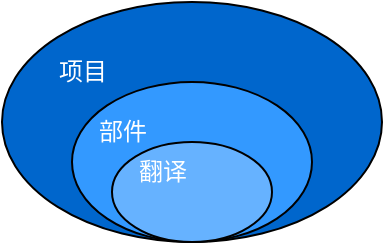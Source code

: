 <mxfile version="21.2.2" type="github">
  <diagram name="第 1 页" id="yYb5iaXitGKUc1ppawWV">
    <mxGraphModel dx="1434" dy="750" grid="1" gridSize="10" guides="1" tooltips="1" connect="1" arrows="1" fold="1" page="1" pageScale="1" pageWidth="827" pageHeight="1169" math="0" shadow="0">
      <root>
        <mxCell id="0" />
        <mxCell id="1" parent="0" />
        <mxCell id="er24hgmD3F4HfcU9W-8G-11" value="" style="group" vertex="1" connectable="0" parent="1">
          <mxGeometry x="245" y="210" width="190" height="120" as="geometry" />
        </mxCell>
        <mxCell id="er24hgmD3F4HfcU9W-8G-2" value="" style="ellipse;whiteSpace=wrap;html=1;fillColor=#0066CC;" vertex="1" parent="er24hgmD3F4HfcU9W-8G-11">
          <mxGeometry width="190" height="120" as="geometry" />
        </mxCell>
        <mxCell id="er24hgmD3F4HfcU9W-8G-3" value="项目" style="text;html=1;align=center;verticalAlign=middle;resizable=0;points=[];autosize=1;strokeColor=none;fillColor=none;fontColor=#FFFFFF;" vertex="1" parent="er24hgmD3F4HfcU9W-8G-11">
          <mxGeometry x="15" y="20" width="50" height="30" as="geometry" />
        </mxCell>
        <mxCell id="er24hgmD3F4HfcU9W-8G-4" value="" style="ellipse;whiteSpace=wrap;html=1;fillColor=#3399FF;" vertex="1" parent="er24hgmD3F4HfcU9W-8G-11">
          <mxGeometry x="35" y="40" width="120" height="80" as="geometry" />
        </mxCell>
        <mxCell id="er24hgmD3F4HfcU9W-8G-5" value="部件" style="text;html=1;align=center;verticalAlign=middle;resizable=0;points=[];autosize=1;strokeColor=none;fillColor=none;fontColor=#FFFFFF;" vertex="1" parent="er24hgmD3F4HfcU9W-8G-11">
          <mxGeometry x="35" y="50" width="50" height="30" as="geometry" />
        </mxCell>
        <mxCell id="er24hgmD3F4HfcU9W-8G-10" value="" style="group" vertex="1" connectable="0" parent="er24hgmD3F4HfcU9W-8G-11">
          <mxGeometry x="55" y="70" width="80" height="50" as="geometry" />
        </mxCell>
        <mxCell id="er24hgmD3F4HfcU9W-8G-6" value="" style="ellipse;whiteSpace=wrap;html=1;container=0;fillColor=#66B2FF;" vertex="1" parent="er24hgmD3F4HfcU9W-8G-10">
          <mxGeometry width="80" height="50" as="geometry" />
        </mxCell>
        <mxCell id="er24hgmD3F4HfcU9W-8G-7" value="翻译" style="text;html=1;align=center;verticalAlign=middle;resizable=0;points=[];autosize=1;strokeColor=none;fillColor=none;container=0;fontColor=#FFFFFF;" vertex="1" parent="er24hgmD3F4HfcU9W-8G-10">
          <mxGeometry width="50" height="30" as="geometry" />
        </mxCell>
      </root>
    </mxGraphModel>
  </diagram>
</mxfile>
